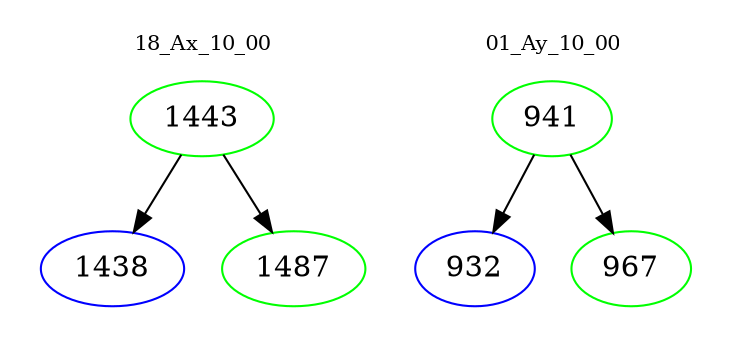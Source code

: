 digraph{
subgraph cluster_0 {
color = white
label = "18_Ax_10_00";
fontsize=10;
T0_1443 [label="1443", color="green"]
T0_1443 -> T0_1438 [color="black"]
T0_1438 [label="1438", color="blue"]
T0_1443 -> T0_1487 [color="black"]
T0_1487 [label="1487", color="green"]
}
subgraph cluster_1 {
color = white
label = "01_Ay_10_00";
fontsize=10;
T1_941 [label="941", color="green"]
T1_941 -> T1_932 [color="black"]
T1_932 [label="932", color="blue"]
T1_941 -> T1_967 [color="black"]
T1_967 [label="967", color="green"]
}
}
